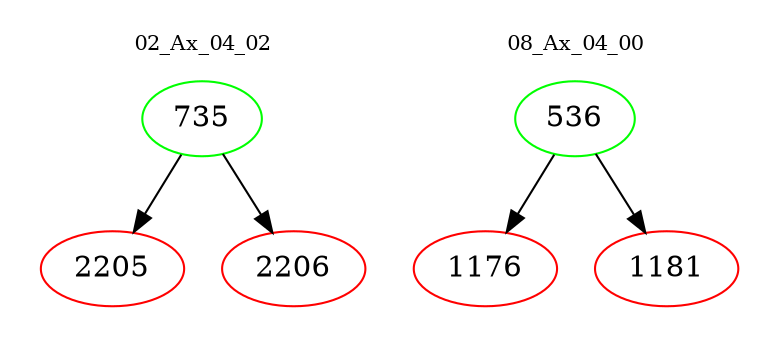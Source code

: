 digraph{
subgraph cluster_0 {
color = white
label = "02_Ax_04_02";
fontsize=10;
T0_735 [label="735", color="green"]
T0_735 -> T0_2205 [color="black"]
T0_2205 [label="2205", color="red"]
T0_735 -> T0_2206 [color="black"]
T0_2206 [label="2206", color="red"]
}
subgraph cluster_1 {
color = white
label = "08_Ax_04_00";
fontsize=10;
T1_536 [label="536", color="green"]
T1_536 -> T1_1176 [color="black"]
T1_1176 [label="1176", color="red"]
T1_536 -> T1_1181 [color="black"]
T1_1181 [label="1181", color="red"]
}
}
